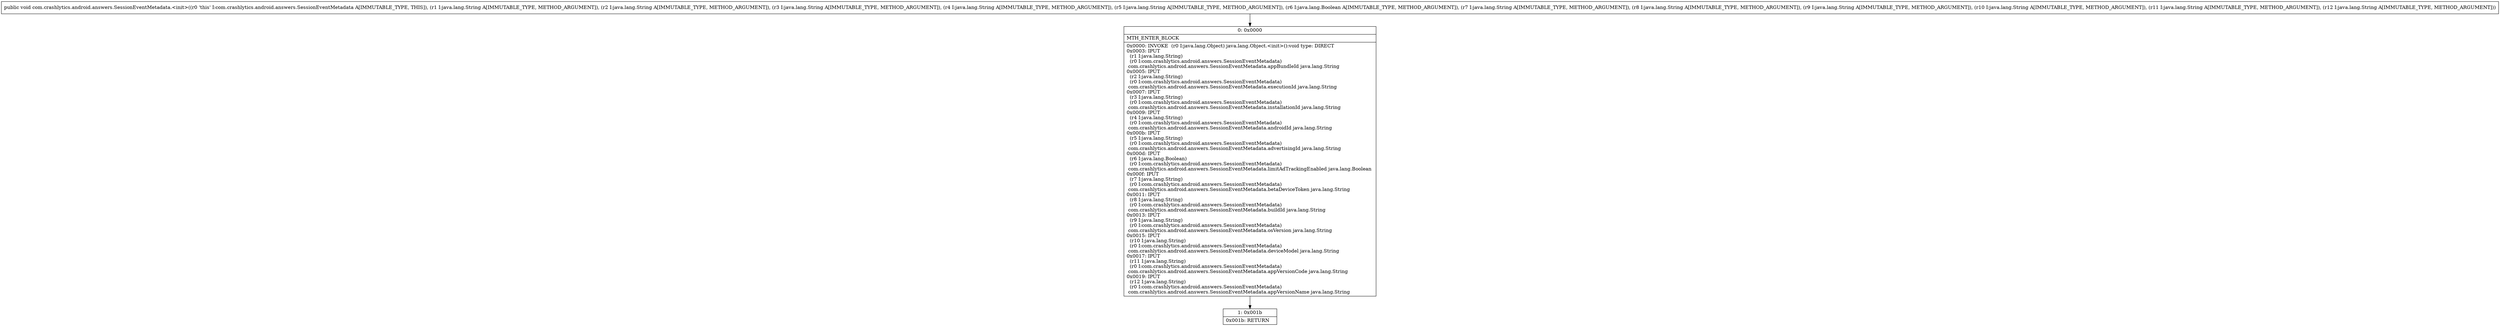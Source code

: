 digraph "CFG forcom.crashlytics.android.answers.SessionEventMetadata.\<init\>(Ljava\/lang\/String;Ljava\/lang\/String;Ljava\/lang\/String;Ljava\/lang\/String;Ljava\/lang\/String;Ljava\/lang\/Boolean;Ljava\/lang\/String;Ljava\/lang\/String;Ljava\/lang\/String;Ljava\/lang\/String;Ljava\/lang\/String;Ljava\/lang\/String;)V" {
Node_0 [shape=record,label="{0\:\ 0x0000|MTH_ENTER_BLOCK\l|0x0000: INVOKE  (r0 I:java.lang.Object) java.lang.Object.\<init\>():void type: DIRECT \l0x0003: IPUT  \l  (r1 I:java.lang.String)\l  (r0 I:com.crashlytics.android.answers.SessionEventMetadata)\l com.crashlytics.android.answers.SessionEventMetadata.appBundleId java.lang.String \l0x0005: IPUT  \l  (r2 I:java.lang.String)\l  (r0 I:com.crashlytics.android.answers.SessionEventMetadata)\l com.crashlytics.android.answers.SessionEventMetadata.executionId java.lang.String \l0x0007: IPUT  \l  (r3 I:java.lang.String)\l  (r0 I:com.crashlytics.android.answers.SessionEventMetadata)\l com.crashlytics.android.answers.SessionEventMetadata.installationId java.lang.String \l0x0009: IPUT  \l  (r4 I:java.lang.String)\l  (r0 I:com.crashlytics.android.answers.SessionEventMetadata)\l com.crashlytics.android.answers.SessionEventMetadata.androidId java.lang.String \l0x000b: IPUT  \l  (r5 I:java.lang.String)\l  (r0 I:com.crashlytics.android.answers.SessionEventMetadata)\l com.crashlytics.android.answers.SessionEventMetadata.advertisingId java.lang.String \l0x000d: IPUT  \l  (r6 I:java.lang.Boolean)\l  (r0 I:com.crashlytics.android.answers.SessionEventMetadata)\l com.crashlytics.android.answers.SessionEventMetadata.limitAdTrackingEnabled java.lang.Boolean \l0x000f: IPUT  \l  (r7 I:java.lang.String)\l  (r0 I:com.crashlytics.android.answers.SessionEventMetadata)\l com.crashlytics.android.answers.SessionEventMetadata.betaDeviceToken java.lang.String \l0x0011: IPUT  \l  (r8 I:java.lang.String)\l  (r0 I:com.crashlytics.android.answers.SessionEventMetadata)\l com.crashlytics.android.answers.SessionEventMetadata.buildId java.lang.String \l0x0013: IPUT  \l  (r9 I:java.lang.String)\l  (r0 I:com.crashlytics.android.answers.SessionEventMetadata)\l com.crashlytics.android.answers.SessionEventMetadata.osVersion java.lang.String \l0x0015: IPUT  \l  (r10 I:java.lang.String)\l  (r0 I:com.crashlytics.android.answers.SessionEventMetadata)\l com.crashlytics.android.answers.SessionEventMetadata.deviceModel java.lang.String \l0x0017: IPUT  \l  (r11 I:java.lang.String)\l  (r0 I:com.crashlytics.android.answers.SessionEventMetadata)\l com.crashlytics.android.answers.SessionEventMetadata.appVersionCode java.lang.String \l0x0019: IPUT  \l  (r12 I:java.lang.String)\l  (r0 I:com.crashlytics.android.answers.SessionEventMetadata)\l com.crashlytics.android.answers.SessionEventMetadata.appVersionName java.lang.String \l}"];
Node_1 [shape=record,label="{1\:\ 0x001b|0x001b: RETURN   \l}"];
MethodNode[shape=record,label="{public void com.crashlytics.android.answers.SessionEventMetadata.\<init\>((r0 'this' I:com.crashlytics.android.answers.SessionEventMetadata A[IMMUTABLE_TYPE, THIS]), (r1 I:java.lang.String A[IMMUTABLE_TYPE, METHOD_ARGUMENT]), (r2 I:java.lang.String A[IMMUTABLE_TYPE, METHOD_ARGUMENT]), (r3 I:java.lang.String A[IMMUTABLE_TYPE, METHOD_ARGUMENT]), (r4 I:java.lang.String A[IMMUTABLE_TYPE, METHOD_ARGUMENT]), (r5 I:java.lang.String A[IMMUTABLE_TYPE, METHOD_ARGUMENT]), (r6 I:java.lang.Boolean A[IMMUTABLE_TYPE, METHOD_ARGUMENT]), (r7 I:java.lang.String A[IMMUTABLE_TYPE, METHOD_ARGUMENT]), (r8 I:java.lang.String A[IMMUTABLE_TYPE, METHOD_ARGUMENT]), (r9 I:java.lang.String A[IMMUTABLE_TYPE, METHOD_ARGUMENT]), (r10 I:java.lang.String A[IMMUTABLE_TYPE, METHOD_ARGUMENT]), (r11 I:java.lang.String A[IMMUTABLE_TYPE, METHOD_ARGUMENT]), (r12 I:java.lang.String A[IMMUTABLE_TYPE, METHOD_ARGUMENT])) }"];
MethodNode -> Node_0;
Node_0 -> Node_1;
}

